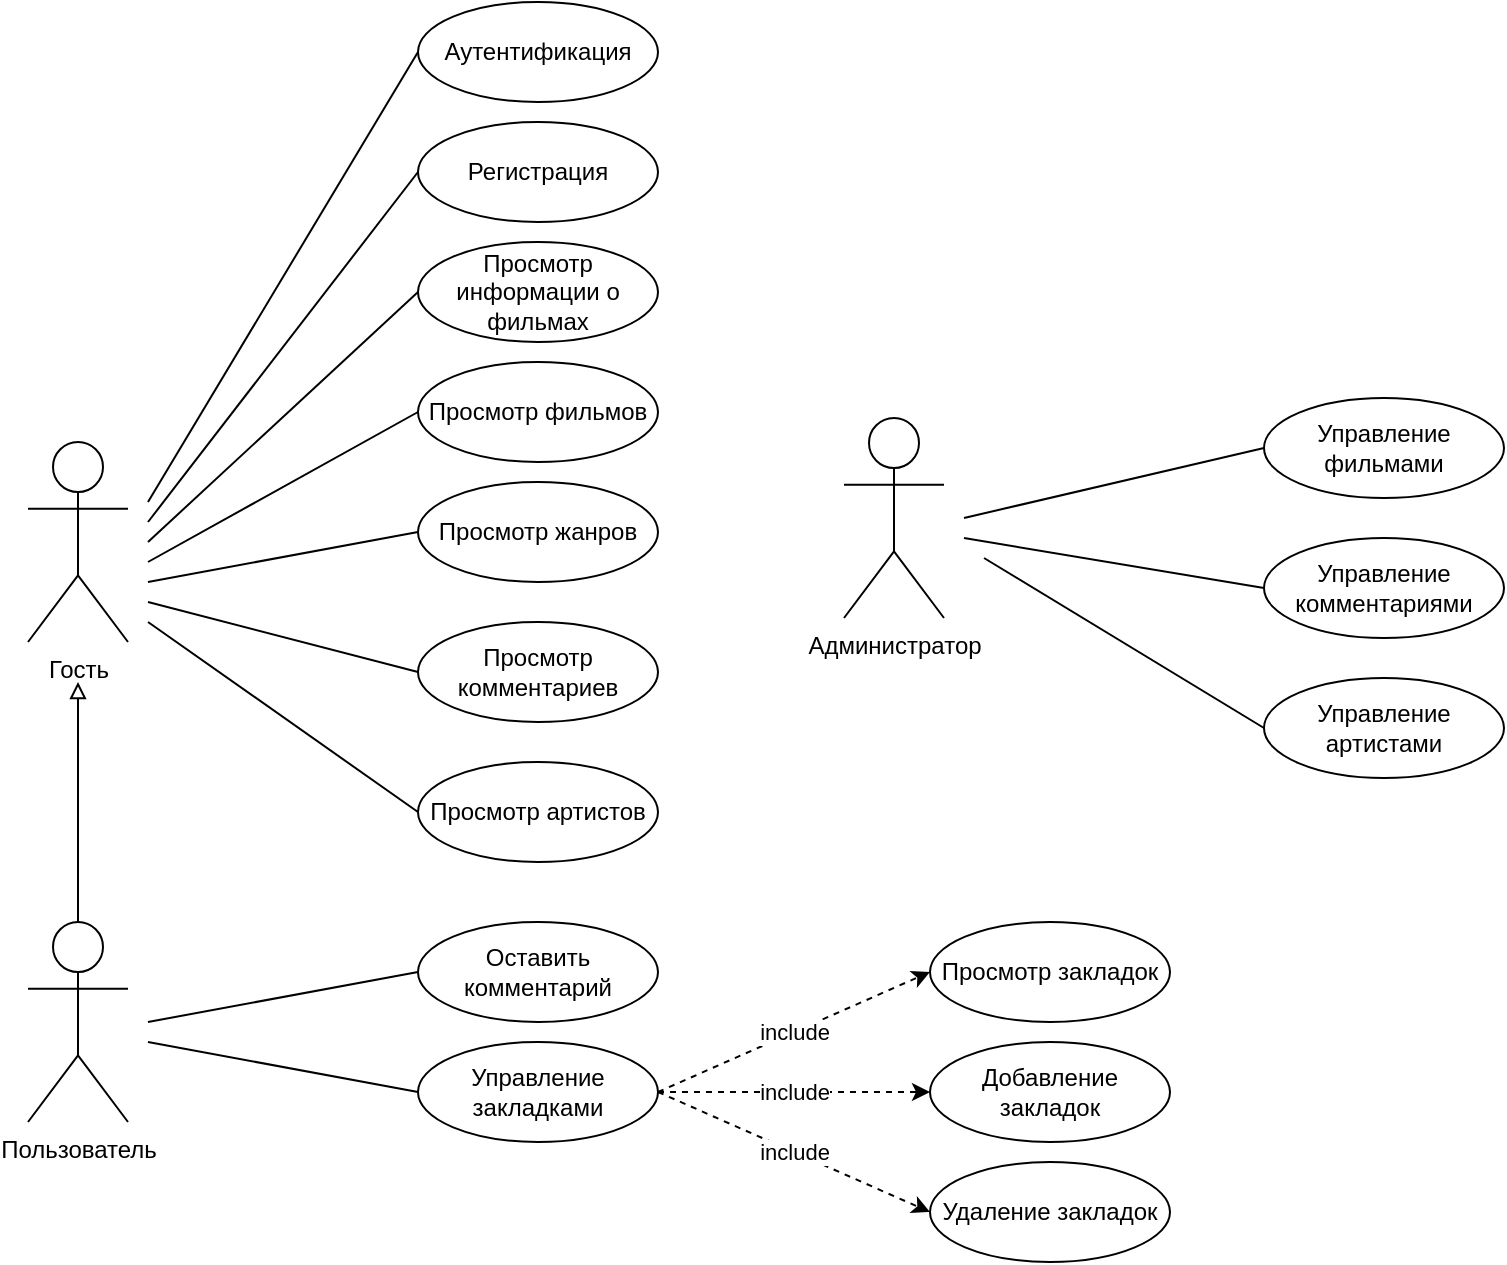 <mxfile version="24.4.0" type="device">
  <diagram name="Страница — 1" id="5_3iIdyEcHXKLI_6D59L">
    <mxGraphModel dx="1287" dy="918" grid="0" gridSize="10" guides="1" tooltips="1" connect="1" arrows="1" fold="1" page="0" pageScale="1" pageWidth="827" pageHeight="1169" math="0" shadow="0">
      <root>
        <mxCell id="0" />
        <mxCell id="1" parent="0" />
        <mxCell id="jvyGKB_JI4MkWIDVtYgy-1" value="Гость" style="shape=umlActor;verticalLabelPosition=bottom;verticalAlign=top;html=1;outlineConnect=0;" parent="1" vertex="1">
          <mxGeometry x="670" y="310" width="50" height="100" as="geometry" />
        </mxCell>
        <mxCell id="jvyGKB_JI4MkWIDVtYgy-2" value="Пользователь" style="shape=umlActor;verticalLabelPosition=bottom;verticalAlign=top;html=1;outlineConnect=0;" parent="1" vertex="1">
          <mxGeometry x="670" y="550" width="50" height="100" as="geometry" />
        </mxCell>
        <mxCell id="jvyGKB_JI4MkWIDVtYgy-4" value="Администратор" style="shape=umlActor;verticalLabelPosition=bottom;verticalAlign=top;html=1;outlineConnect=0;" parent="1" vertex="1">
          <mxGeometry x="1078" y="298" width="50" height="100" as="geometry" />
        </mxCell>
        <mxCell id="jvyGKB_JI4MkWIDVtYgy-5" value="" style="endArrow=block;html=1;rounded=0;strokeColor=#000000;endFill=0;exitX=0.5;exitY=0;exitDx=0;exitDy=0;exitPerimeter=0;" parent="1" source="jvyGKB_JI4MkWIDVtYgy-2" edge="1">
          <mxGeometry width="50" height="50" relative="1" as="geometry">
            <mxPoint x="790" y="680" as="sourcePoint" />
            <mxPoint x="695" y="430" as="targetPoint" />
          </mxGeometry>
        </mxCell>
        <mxCell id="jvyGKB_JI4MkWIDVtYgy-7" value="Просмотр информации о фильмах" style="ellipse;whiteSpace=wrap;html=1;" parent="1" vertex="1">
          <mxGeometry x="865" y="210" width="120" height="50" as="geometry" />
        </mxCell>
        <mxCell id="jvyGKB_JI4MkWIDVtYgy-13" value="Управление комментариями" style="ellipse;whiteSpace=wrap;html=1;" parent="1" vertex="1">
          <mxGeometry x="1288" y="358" width="120" height="50" as="geometry" />
        </mxCell>
        <mxCell id="jvyGKB_JI4MkWIDVtYgy-16" value="" style="endArrow=none;html=1;rounded=0;entryX=0;entryY=0.5;entryDx=0;entryDy=0;" parent="1" target="jvyGKB_JI4MkWIDVtYgy-7" edge="1">
          <mxGeometry width="50" height="50" relative="1" as="geometry">
            <mxPoint x="730" y="360" as="sourcePoint" />
            <mxPoint x="790" y="310" as="targetPoint" />
          </mxGeometry>
        </mxCell>
        <mxCell id="jvyGKB_JI4MkWIDVtYgy-17" value="" style="endArrow=none;html=1;rounded=0;entryX=0;entryY=0.5;entryDx=0;entryDy=0;" parent="1" target="gCeCWo3dFLYiG3E4GZ6F-176" edge="1">
          <mxGeometry width="50" height="50" relative="1" as="geometry">
            <mxPoint x="730" y="370" as="sourcePoint" />
            <mxPoint x="880" y="330" as="targetPoint" />
          </mxGeometry>
        </mxCell>
        <mxCell id="jvyGKB_JI4MkWIDVtYgy-23" value="" style="endArrow=none;html=1;rounded=0;entryX=0;entryY=0.5;entryDx=0;entryDy=0;" parent="1" target="gCeCWo3dFLYiG3E4GZ6F-291" edge="1">
          <mxGeometry width="50" height="50" relative="1" as="geometry">
            <mxPoint x="1138" y="348" as="sourcePoint" />
            <mxPoint x="1273.0" y="313" as="targetPoint" />
          </mxGeometry>
        </mxCell>
        <mxCell id="jvyGKB_JI4MkWIDVtYgy-24" value="" style="endArrow=none;html=1;rounded=0;entryX=0;entryY=0.5;entryDx=0;entryDy=0;" parent="1" target="jvyGKB_JI4MkWIDVtYgy-13" edge="1">
          <mxGeometry width="50" height="50" relative="1" as="geometry">
            <mxPoint x="1138" y="358" as="sourcePoint" />
            <mxPoint x="1218" y="353" as="targetPoint" />
          </mxGeometry>
        </mxCell>
        <mxCell id="jvyGKB_JI4MkWIDVtYgy-49" value="" style="endArrow=none;html=1;rounded=0;entryX=0;entryY=0.5;entryDx=0;entryDy=0;" parent="1" target="gCeCWo3dFLYiG3E4GZ6F-292" edge="1">
          <mxGeometry width="50" height="50" relative="1" as="geometry">
            <mxPoint x="1148" y="368" as="sourcePoint" />
            <mxPoint x="1289" y="443" as="targetPoint" />
          </mxGeometry>
        </mxCell>
        <mxCell id="gCeCWo3dFLYiG3E4GZ6F-173" value="Оставить комментарий" style="ellipse;whiteSpace=wrap;html=1;" parent="1" vertex="1">
          <mxGeometry x="865" y="550" width="120" height="50" as="geometry" />
        </mxCell>
        <mxCell id="gCeCWo3dFLYiG3E4GZ6F-174" value="Управление закладками" style="ellipse;whiteSpace=wrap;html=1;" parent="1" vertex="1">
          <mxGeometry x="865" y="610" width="120" height="50" as="geometry" />
        </mxCell>
        <mxCell id="gCeCWo3dFLYiG3E4GZ6F-176" value="Просмотр фильмов" style="ellipse;whiteSpace=wrap;html=1;" parent="1" vertex="1">
          <mxGeometry x="865" y="270" width="120" height="50" as="geometry" />
        </mxCell>
        <mxCell id="gCeCWo3dFLYiG3E4GZ6F-177" value="Просмотр жанров" style="ellipse;whiteSpace=wrap;html=1;" parent="1" vertex="1">
          <mxGeometry x="865" y="330" width="120" height="50" as="geometry" />
        </mxCell>
        <mxCell id="gCeCWo3dFLYiG3E4GZ6F-178" value="Просмотр комментариев" style="ellipse;whiteSpace=wrap;html=1;" parent="1" vertex="1">
          <mxGeometry x="865" y="400" width="120" height="50" as="geometry" />
        </mxCell>
        <mxCell id="gCeCWo3dFLYiG3E4GZ6F-179" value="Просмотр артистов" style="ellipse;whiteSpace=wrap;html=1;" parent="1" vertex="1">
          <mxGeometry x="865" y="470" width="120" height="50" as="geometry" />
        </mxCell>
        <mxCell id="gCeCWo3dFLYiG3E4GZ6F-180" value="Регистрация" style="ellipse;whiteSpace=wrap;html=1;" parent="1" vertex="1">
          <mxGeometry x="865" y="150" width="120" height="50" as="geometry" />
        </mxCell>
        <mxCell id="gCeCWo3dFLYiG3E4GZ6F-181" value="Аутентификация" style="ellipse;whiteSpace=wrap;html=1;" parent="1" vertex="1">
          <mxGeometry x="865" y="90" width="120" height="50" as="geometry" />
        </mxCell>
        <mxCell id="gCeCWo3dFLYiG3E4GZ6F-184" value="" style="endArrow=none;html=1;rounded=0;entryX=0;entryY=0.5;entryDx=0;entryDy=0;" parent="1" target="gCeCWo3dFLYiG3E4GZ6F-177" edge="1">
          <mxGeometry width="50" height="50" relative="1" as="geometry">
            <mxPoint x="730" y="380" as="sourcePoint" />
            <mxPoint x="875" y="305" as="targetPoint" />
          </mxGeometry>
        </mxCell>
        <mxCell id="gCeCWo3dFLYiG3E4GZ6F-185" value="" style="endArrow=none;html=1;rounded=0;entryX=0;entryY=0.5;entryDx=0;entryDy=0;" parent="1" target="gCeCWo3dFLYiG3E4GZ6F-178" edge="1">
          <mxGeometry width="50" height="50" relative="1" as="geometry">
            <mxPoint x="730" y="390" as="sourcePoint" />
            <mxPoint x="875" y="365" as="targetPoint" />
          </mxGeometry>
        </mxCell>
        <mxCell id="gCeCWo3dFLYiG3E4GZ6F-186" value="" style="endArrow=none;html=1;rounded=0;entryX=0;entryY=0.5;entryDx=0;entryDy=0;" parent="1" target="gCeCWo3dFLYiG3E4GZ6F-179" edge="1">
          <mxGeometry width="50" height="50" relative="1" as="geometry">
            <mxPoint x="730" y="400" as="sourcePoint" />
            <mxPoint x="875" y="435" as="targetPoint" />
          </mxGeometry>
        </mxCell>
        <mxCell id="gCeCWo3dFLYiG3E4GZ6F-187" value="" style="endArrow=none;html=1;rounded=0;entryX=0;entryY=0.5;entryDx=0;entryDy=0;" parent="1" target="gCeCWo3dFLYiG3E4GZ6F-180" edge="1">
          <mxGeometry width="50" height="50" relative="1" as="geometry">
            <mxPoint x="730" y="350" as="sourcePoint" />
            <mxPoint x="885" y="445" as="targetPoint" />
          </mxGeometry>
        </mxCell>
        <mxCell id="gCeCWo3dFLYiG3E4GZ6F-188" value="" style="endArrow=none;html=1;rounded=0;entryX=0;entryY=0.5;entryDx=0;entryDy=0;" parent="1" target="gCeCWo3dFLYiG3E4GZ6F-181" edge="1">
          <mxGeometry width="50" height="50" relative="1" as="geometry">
            <mxPoint x="730" y="340" as="sourcePoint" />
            <mxPoint x="895" y="455" as="targetPoint" />
          </mxGeometry>
        </mxCell>
        <mxCell id="gCeCWo3dFLYiG3E4GZ6F-189" value="Просмотр закладок" style="ellipse;whiteSpace=wrap;html=1;" parent="1" vertex="1">
          <mxGeometry x="1121" y="550" width="120" height="50" as="geometry" />
        </mxCell>
        <mxCell id="gCeCWo3dFLYiG3E4GZ6F-190" value="Удаление закладок" style="ellipse;whiteSpace=wrap;html=1;" parent="1" vertex="1">
          <mxGeometry x="1121" y="670" width="120" height="50" as="geometry" />
        </mxCell>
        <mxCell id="gCeCWo3dFLYiG3E4GZ6F-191" value="Добавление закладок" style="ellipse;whiteSpace=wrap;html=1;" parent="1" vertex="1">
          <mxGeometry x="1121" y="610" width="120" height="50" as="geometry" />
        </mxCell>
        <mxCell id="gCeCWo3dFLYiG3E4GZ6F-282" value="" style="endArrow=classic;html=1;rounded=0;dashed=1;entryX=0;entryY=0.5;entryDx=0;entryDy=0;exitX=1;exitY=0.5;exitDx=0;exitDy=0;" parent="1" source="gCeCWo3dFLYiG3E4GZ6F-174" target="gCeCWo3dFLYiG3E4GZ6F-189" edge="1">
          <mxGeometry relative="1" as="geometry">
            <mxPoint x="1160" y="845" as="sourcePoint" />
            <mxPoint x="1270" y="930" as="targetPoint" />
          </mxGeometry>
        </mxCell>
        <mxCell id="gCeCWo3dFLYiG3E4GZ6F-283" value="include" style="edgeLabel;resizable=0;html=1;align=center;verticalAlign=middle;" parent="gCeCWo3dFLYiG3E4GZ6F-282" connectable="0" vertex="1">
          <mxGeometry relative="1" as="geometry" />
        </mxCell>
        <mxCell id="gCeCWo3dFLYiG3E4GZ6F-284" value="" style="endArrow=classic;html=1;rounded=0;dashed=1;entryX=0;entryY=0.5;entryDx=0;entryDy=0;exitX=1;exitY=0.5;exitDx=0;exitDy=0;" parent="1" source="gCeCWo3dFLYiG3E4GZ6F-174" target="gCeCWo3dFLYiG3E4GZ6F-191" edge="1">
          <mxGeometry relative="1" as="geometry">
            <mxPoint x="995" y="645" as="sourcePoint" />
            <mxPoint x="1131" y="585" as="targetPoint" />
          </mxGeometry>
        </mxCell>
        <mxCell id="gCeCWo3dFLYiG3E4GZ6F-285" value="include" style="edgeLabel;resizable=0;html=1;align=center;verticalAlign=middle;" parent="gCeCWo3dFLYiG3E4GZ6F-284" connectable="0" vertex="1">
          <mxGeometry relative="1" as="geometry" />
        </mxCell>
        <mxCell id="gCeCWo3dFLYiG3E4GZ6F-286" value="" style="endArrow=classic;html=1;rounded=0;dashed=1;entryX=0;entryY=0.5;entryDx=0;entryDy=0;exitX=1;exitY=0.5;exitDx=0;exitDy=0;" parent="1" source="gCeCWo3dFLYiG3E4GZ6F-174" target="gCeCWo3dFLYiG3E4GZ6F-190" edge="1">
          <mxGeometry relative="1" as="geometry">
            <mxPoint x="1005" y="655" as="sourcePoint" />
            <mxPoint x="1141" y="595" as="targetPoint" />
          </mxGeometry>
        </mxCell>
        <mxCell id="gCeCWo3dFLYiG3E4GZ6F-287" value="include" style="edgeLabel;resizable=0;html=1;align=center;verticalAlign=middle;" parent="gCeCWo3dFLYiG3E4GZ6F-286" connectable="0" vertex="1">
          <mxGeometry relative="1" as="geometry" />
        </mxCell>
        <mxCell id="gCeCWo3dFLYiG3E4GZ6F-288" value="" style="endArrow=none;html=1;rounded=0;entryX=0;entryY=0.5;entryDx=0;entryDy=0;" parent="1" target="gCeCWo3dFLYiG3E4GZ6F-173" edge="1">
          <mxGeometry width="50" height="50" relative="1" as="geometry">
            <mxPoint x="730" y="600" as="sourcePoint" />
            <mxPoint x="875" y="505" as="targetPoint" />
          </mxGeometry>
        </mxCell>
        <mxCell id="gCeCWo3dFLYiG3E4GZ6F-289" value="" style="endArrow=none;html=1;rounded=0;entryX=0;entryY=0.5;entryDx=0;entryDy=0;" parent="1" target="gCeCWo3dFLYiG3E4GZ6F-174" edge="1">
          <mxGeometry width="50" height="50" relative="1" as="geometry">
            <mxPoint x="730" y="610" as="sourcePoint" />
            <mxPoint x="875" y="505" as="targetPoint" />
          </mxGeometry>
        </mxCell>
        <mxCell id="gCeCWo3dFLYiG3E4GZ6F-291" value="Управление фильмами" style="ellipse;whiteSpace=wrap;html=1;" parent="1" vertex="1">
          <mxGeometry x="1288" y="288" width="120" height="50" as="geometry" />
        </mxCell>
        <mxCell id="gCeCWo3dFLYiG3E4GZ6F-292" value="Управление артистами" style="ellipse;whiteSpace=wrap;html=1;" parent="1" vertex="1">
          <mxGeometry x="1288" y="428" width="120" height="50" as="geometry" />
        </mxCell>
      </root>
    </mxGraphModel>
  </diagram>
</mxfile>
